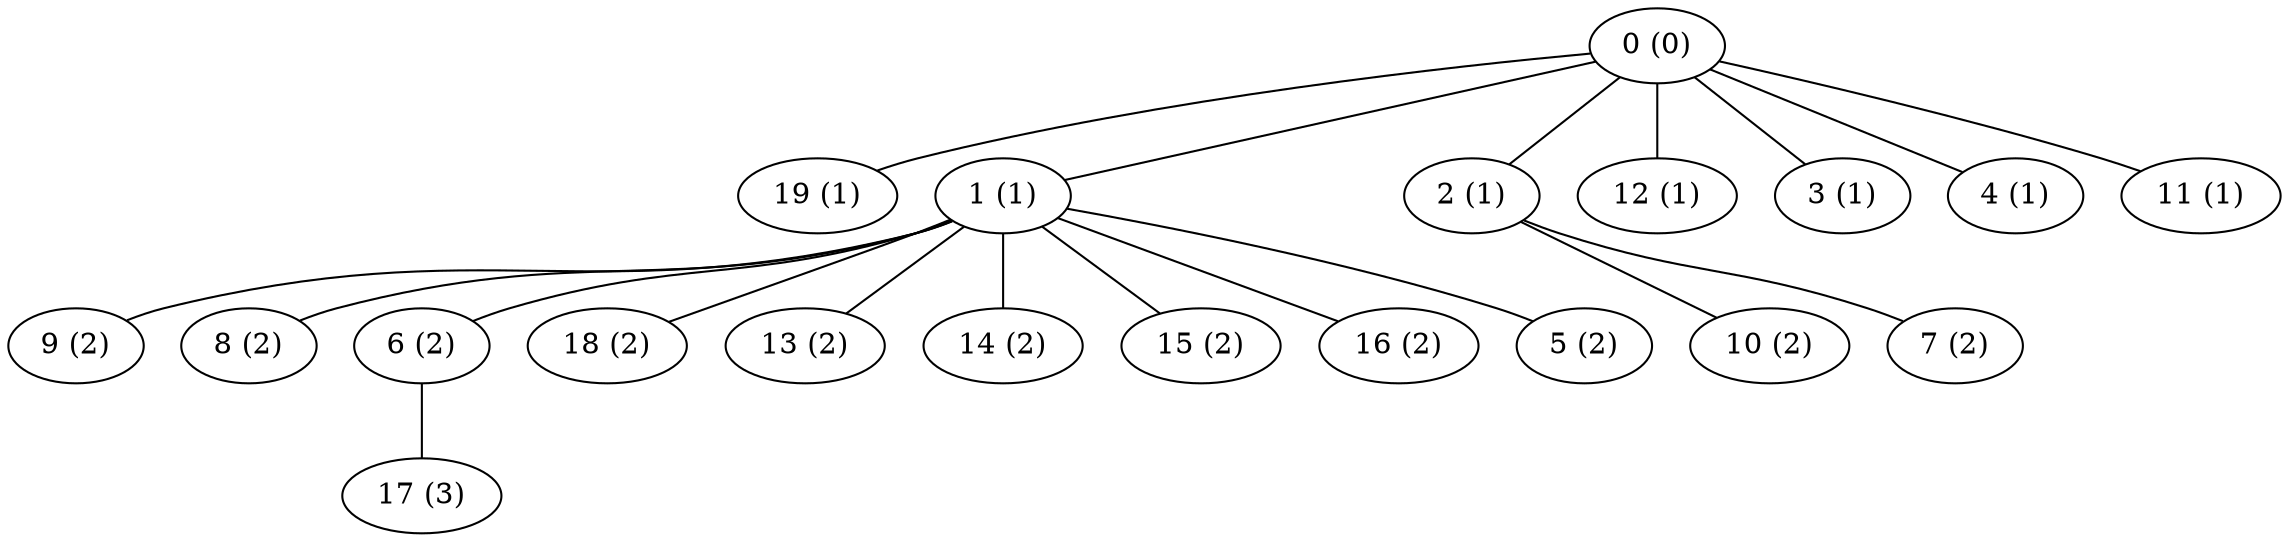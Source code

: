 graph grafoDorogovtsevMendes_20_Dijkstra  {
"0 (0)";
"19 (1)";
"1 (1)";
"2 (1)";
"12 (1)";
"3 (1)";
"4 (1)";
"11 (1)";
"10 (2)";
"9 (2)";
"8 (2)";
"6 (2)";
"18 (2)";
"13 (2)";
"14 (2)";
"15 (2)";
"16 (2)";
"7 (2)";
"5 (2)";
"17 (3)";
"0 (0)" -- "19 (1)";
"0 (0)" -- "1 (1)";
"0 (0)" -- "2 (1)";
"0 (0)" -- "12 (1)";
"0 (0)" -- "3 (1)";
"0 (0)" -- "4 (1)";
"0 (0)" -- "11 (1)";
"2 (1)" -- "10 (2)";
"1 (1)" -- "9 (2)";
"1 (1)" -- "8 (2)";
"1 (1)" -- "6 (2)";
"1 (1)" -- "18 (2)";
"1 (1)" -- "13 (2)";
"1 (1)" -- "14 (2)";
"1 (1)" -- "15 (2)";
"1 (1)" -- "16 (2)";
"2 (1)" -- "7 (2)";
"1 (1)" -- "5 (2)";
"6 (2)" -- "17 (3)";
}
